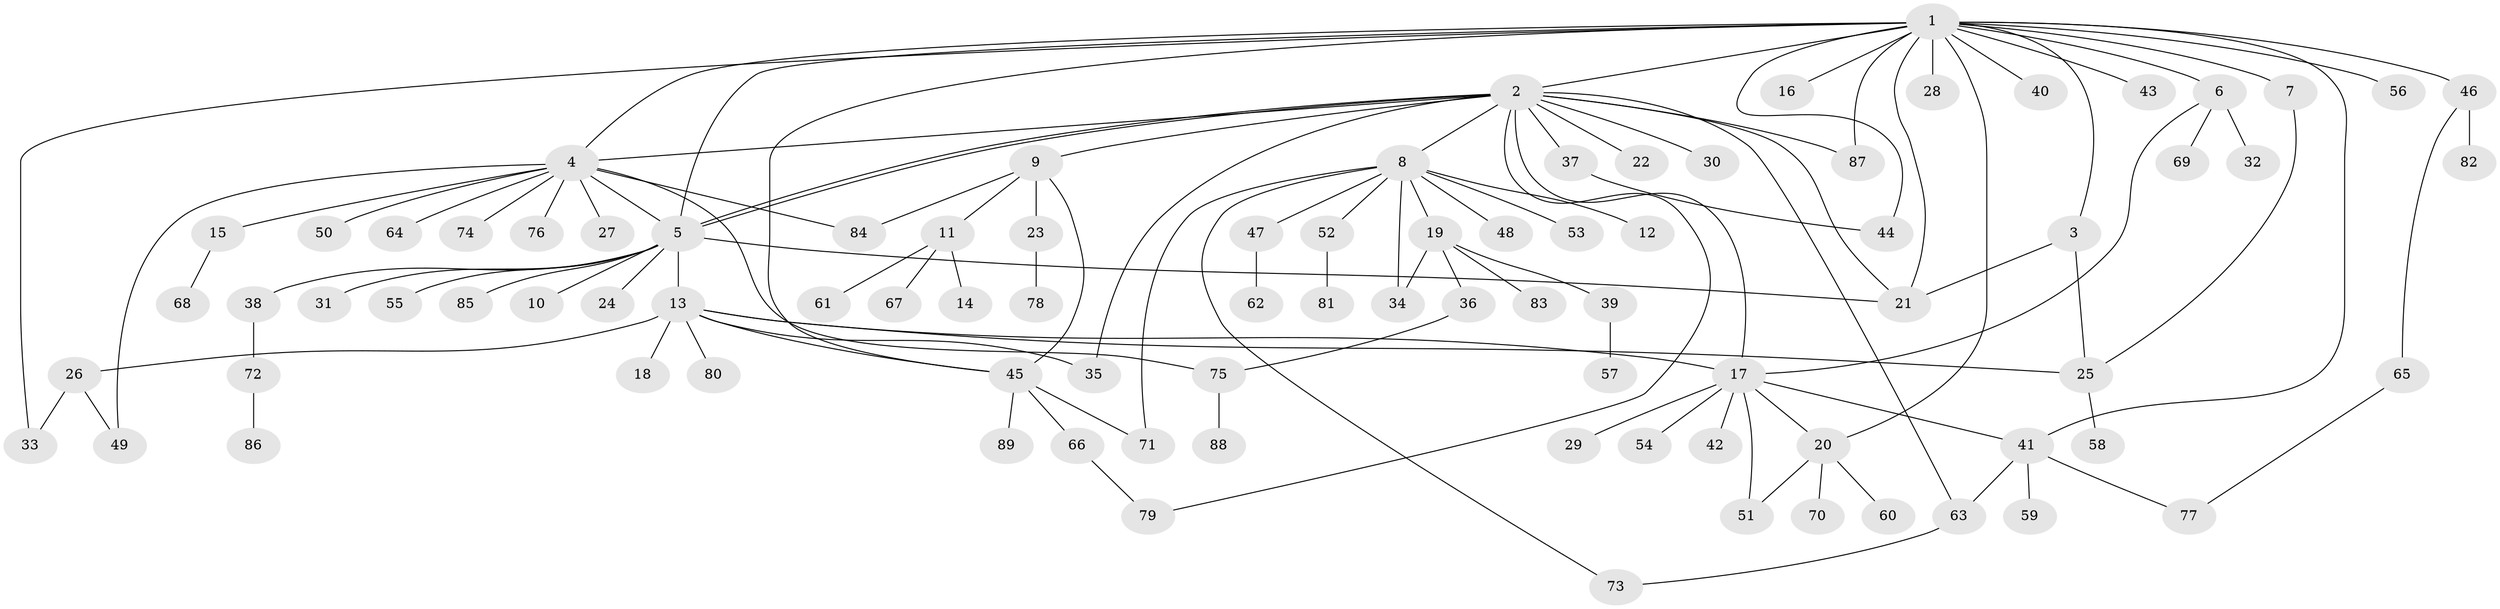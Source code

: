 // coarse degree distribution, {19: 0.014285714285714285, 14: 0.014285714285714285, 3: 0.07142857142857142, 12: 0.02857142857142857, 11: 0.014285714285714285, 4: 0.04285714285714286, 2: 0.2, 10: 0.014285714285714285, 5: 0.02857142857142857, 1: 0.5428571428571428, 7: 0.014285714285714285, 6: 0.014285714285714285}
// Generated by graph-tools (version 1.1) at 2025/51/02/27/25 19:51:58]
// undirected, 89 vertices, 117 edges
graph export_dot {
graph [start="1"]
  node [color=gray90,style=filled];
  1;
  2;
  3;
  4;
  5;
  6;
  7;
  8;
  9;
  10;
  11;
  12;
  13;
  14;
  15;
  16;
  17;
  18;
  19;
  20;
  21;
  22;
  23;
  24;
  25;
  26;
  27;
  28;
  29;
  30;
  31;
  32;
  33;
  34;
  35;
  36;
  37;
  38;
  39;
  40;
  41;
  42;
  43;
  44;
  45;
  46;
  47;
  48;
  49;
  50;
  51;
  52;
  53;
  54;
  55;
  56;
  57;
  58;
  59;
  60;
  61;
  62;
  63;
  64;
  65;
  66;
  67;
  68;
  69;
  70;
  71;
  72;
  73;
  74;
  75;
  76;
  77;
  78;
  79;
  80;
  81;
  82;
  83;
  84;
  85;
  86;
  87;
  88;
  89;
  1 -- 2;
  1 -- 3;
  1 -- 4;
  1 -- 5;
  1 -- 6;
  1 -- 7;
  1 -- 16;
  1 -- 20;
  1 -- 21;
  1 -- 28;
  1 -- 33;
  1 -- 40;
  1 -- 41;
  1 -- 43;
  1 -- 44;
  1 -- 45;
  1 -- 46;
  1 -- 56;
  1 -- 87;
  2 -- 4;
  2 -- 5;
  2 -- 5;
  2 -- 8;
  2 -- 9;
  2 -- 17;
  2 -- 21;
  2 -- 22;
  2 -- 30;
  2 -- 35;
  2 -- 37;
  2 -- 63;
  2 -- 79;
  2 -- 87;
  3 -- 21;
  3 -- 25;
  4 -- 5;
  4 -- 15;
  4 -- 27;
  4 -- 49;
  4 -- 50;
  4 -- 64;
  4 -- 74;
  4 -- 75;
  4 -- 76;
  4 -- 84;
  5 -- 10;
  5 -- 13;
  5 -- 21;
  5 -- 24;
  5 -- 31;
  5 -- 38;
  5 -- 55;
  5 -- 85;
  6 -- 17;
  6 -- 32;
  6 -- 69;
  7 -- 25;
  8 -- 12;
  8 -- 19;
  8 -- 34;
  8 -- 47;
  8 -- 48;
  8 -- 52;
  8 -- 53;
  8 -- 71;
  8 -- 73;
  9 -- 11;
  9 -- 23;
  9 -- 45;
  9 -- 84;
  11 -- 14;
  11 -- 61;
  11 -- 67;
  13 -- 17;
  13 -- 18;
  13 -- 25;
  13 -- 26;
  13 -- 35;
  13 -- 45;
  13 -- 80;
  15 -- 68;
  17 -- 20;
  17 -- 29;
  17 -- 41;
  17 -- 42;
  17 -- 51;
  17 -- 54;
  19 -- 34;
  19 -- 36;
  19 -- 39;
  19 -- 83;
  20 -- 51;
  20 -- 60;
  20 -- 70;
  23 -- 78;
  25 -- 58;
  26 -- 33;
  26 -- 49;
  36 -- 75;
  37 -- 44;
  38 -- 72;
  39 -- 57;
  41 -- 59;
  41 -- 63;
  41 -- 77;
  45 -- 66;
  45 -- 71;
  45 -- 89;
  46 -- 65;
  46 -- 82;
  47 -- 62;
  52 -- 81;
  63 -- 73;
  65 -- 77;
  66 -- 79;
  72 -- 86;
  75 -- 88;
}

